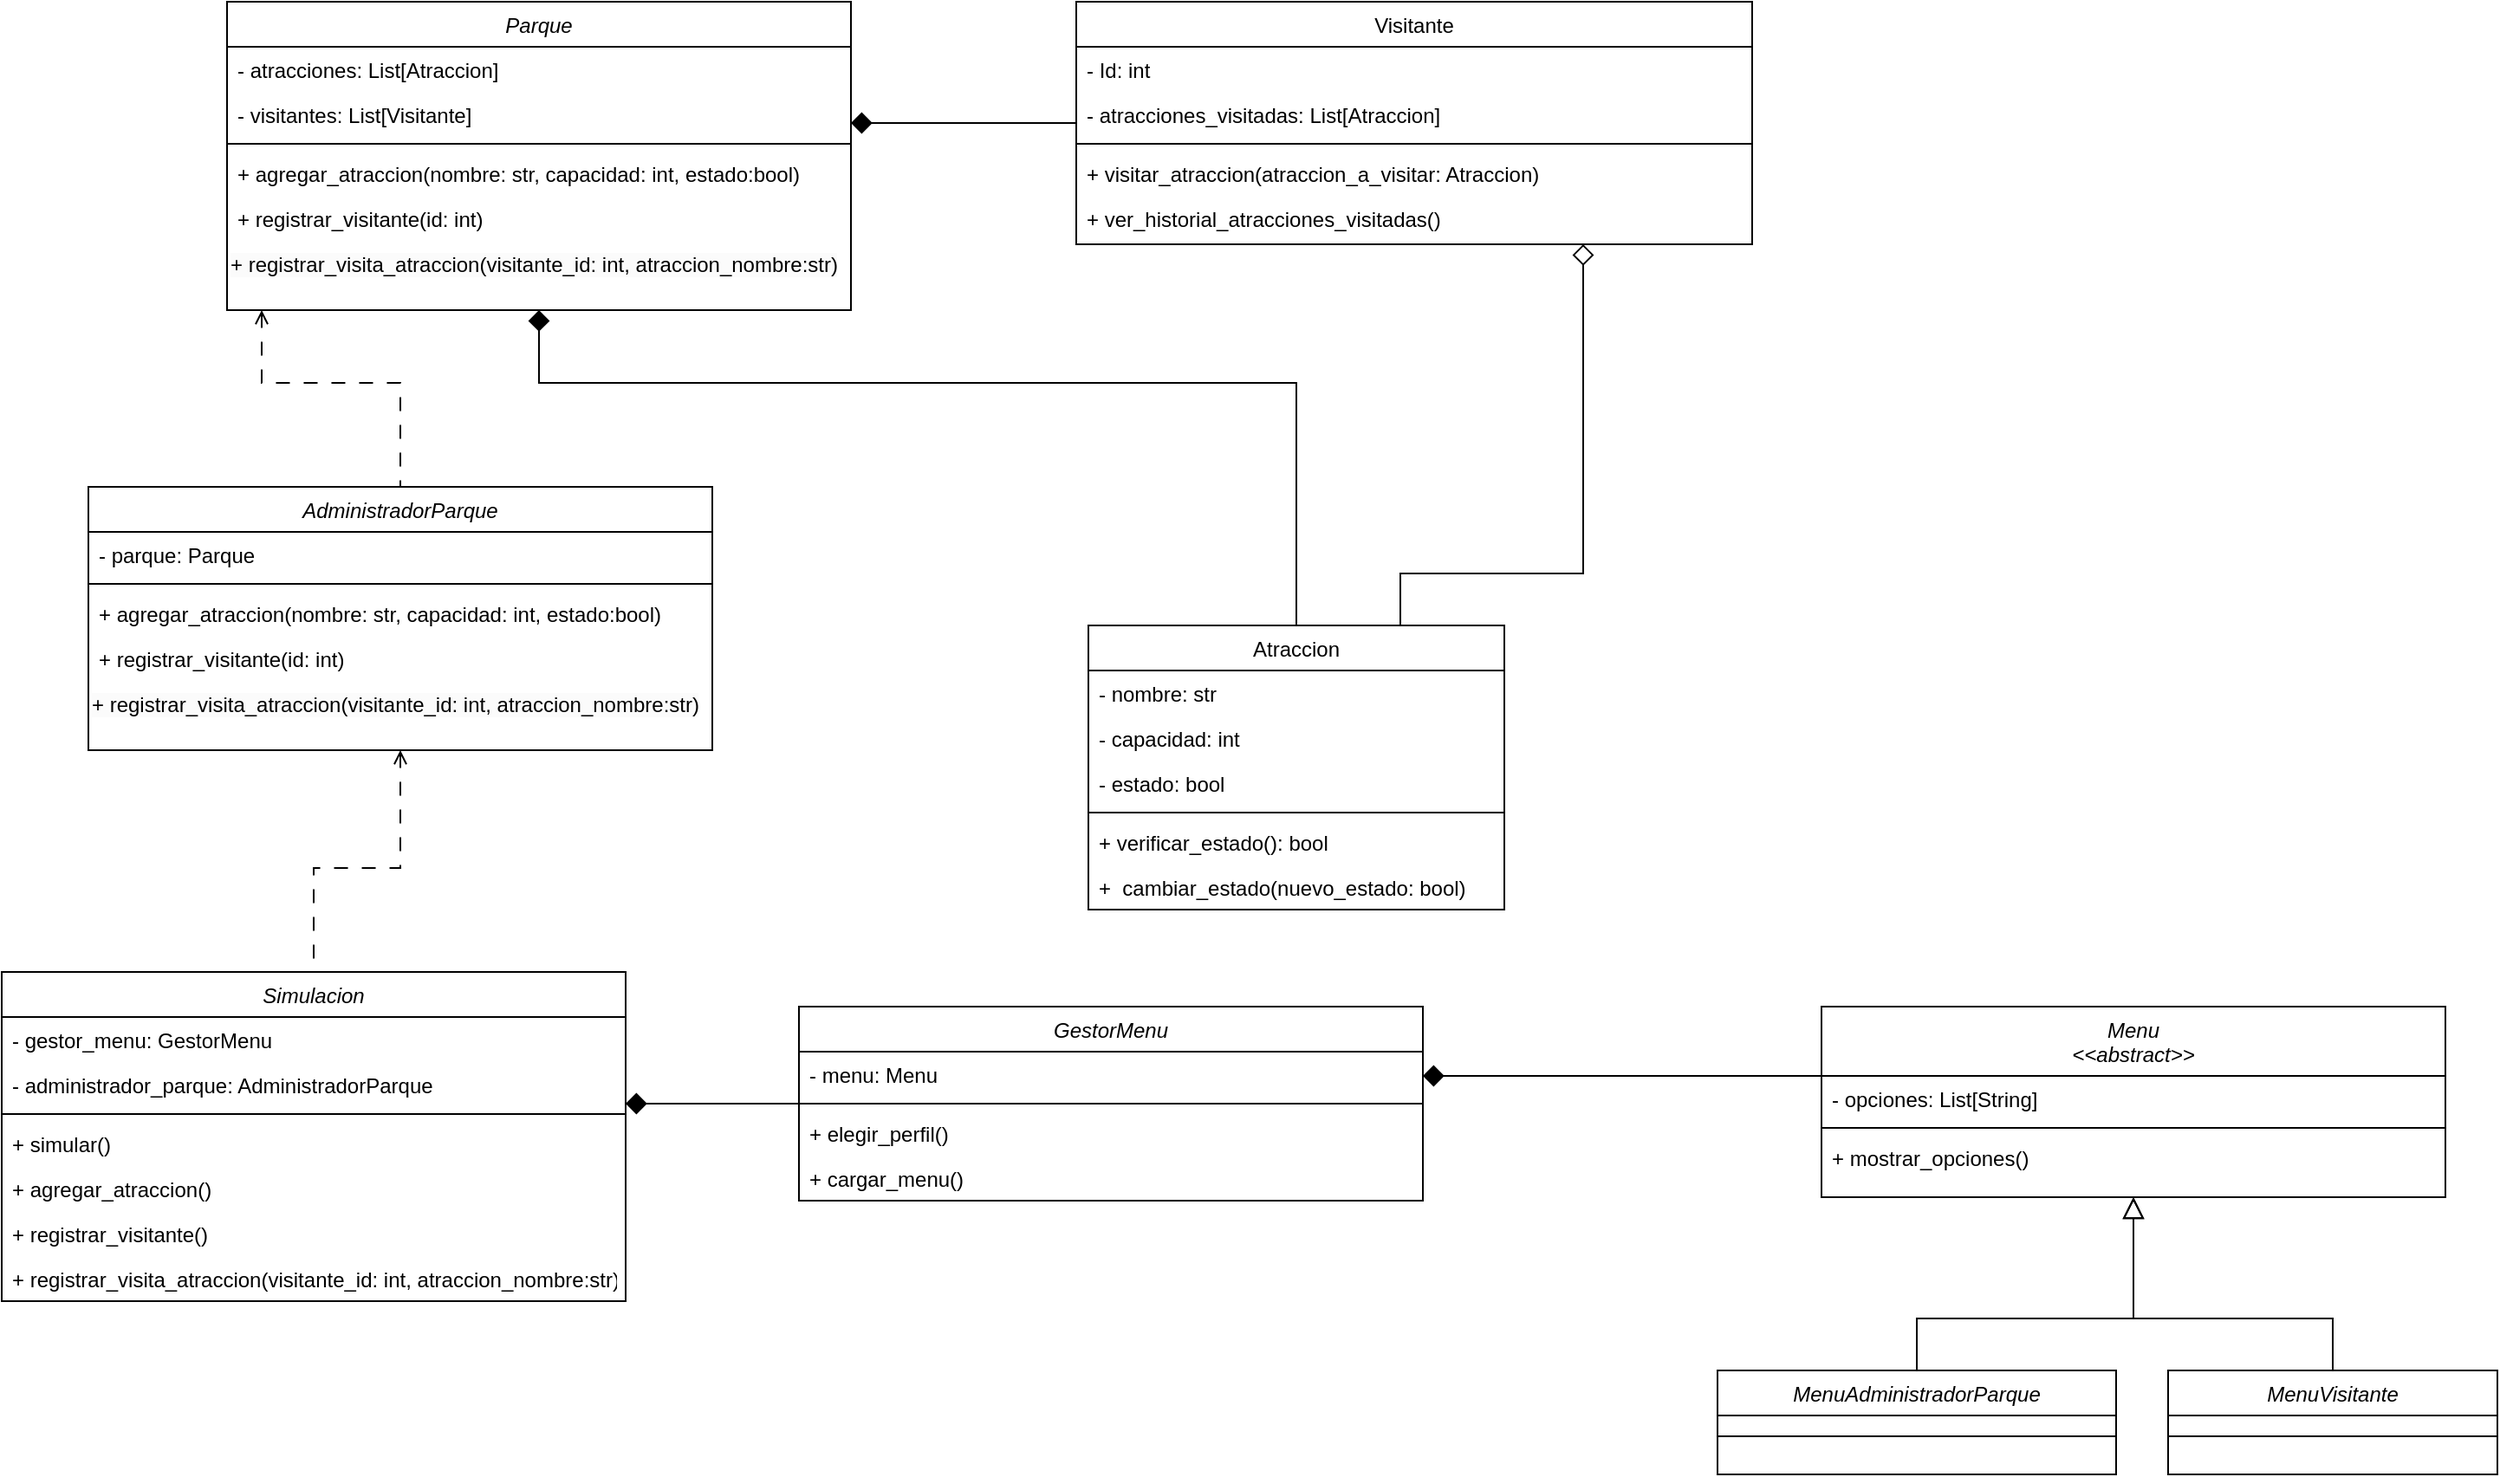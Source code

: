 <mxfile version="24.6.4" type="device">
  <diagram id="C5RBs43oDa-KdzZeNtuy" name="Page-1">
    <mxGraphModel dx="2261" dy="762" grid="1" gridSize="10" guides="1" tooltips="1" connect="1" arrows="1" fold="1" page="1" pageScale="1" pageWidth="827" pageHeight="1169" math="0" shadow="0">
      <root>
        <mxCell id="WIyWlLk6GJQsqaUBKTNV-0" />
        <mxCell id="WIyWlLk6GJQsqaUBKTNV-1" parent="WIyWlLk6GJQsqaUBKTNV-0" />
        <mxCell id="zkfFHV4jXpPFQw0GAbJ--0" value="Parque" style="swimlane;fontStyle=2;align=center;verticalAlign=top;childLayout=stackLayout;horizontal=1;startSize=26;horizontalStack=0;resizeParent=1;resizeLast=0;collapsible=1;marginBottom=0;rounded=0;shadow=0;strokeWidth=1;" parent="WIyWlLk6GJQsqaUBKTNV-1" vertex="1">
          <mxGeometry x="90" y="50" width="360" height="178" as="geometry">
            <mxRectangle x="230" y="140" width="160" height="26" as="alternateBounds" />
          </mxGeometry>
        </mxCell>
        <mxCell id="zkfFHV4jXpPFQw0GAbJ--1" value="- atracciones: List[Atraccion]" style="text;align=left;verticalAlign=top;spacingLeft=4;spacingRight=4;overflow=hidden;rotatable=0;points=[[0,0.5],[1,0.5]];portConstraint=eastwest;" parent="zkfFHV4jXpPFQw0GAbJ--0" vertex="1">
          <mxGeometry y="26" width="360" height="26" as="geometry" />
        </mxCell>
        <mxCell id="zkfFHV4jXpPFQw0GAbJ--2" value="- visitantes: List[Visitante]" style="text;align=left;verticalAlign=top;spacingLeft=4;spacingRight=4;overflow=hidden;rotatable=0;points=[[0,0.5],[1,0.5]];portConstraint=eastwest;rounded=0;shadow=0;html=0;" parent="zkfFHV4jXpPFQw0GAbJ--0" vertex="1">
          <mxGeometry y="52" width="360" height="26" as="geometry" />
        </mxCell>
        <mxCell id="zkfFHV4jXpPFQw0GAbJ--4" value="" style="line;html=1;strokeWidth=1;align=left;verticalAlign=middle;spacingTop=-1;spacingLeft=3;spacingRight=3;rotatable=0;labelPosition=right;points=[];portConstraint=eastwest;" parent="zkfFHV4jXpPFQw0GAbJ--0" vertex="1">
          <mxGeometry y="78" width="360" height="8" as="geometry" />
        </mxCell>
        <mxCell id="zkfFHV4jXpPFQw0GAbJ--5" value="+ agregar_atraccion(nombre: str, capacidad: int, estado:bool)" style="text;align=left;verticalAlign=top;spacingLeft=4;spacingRight=4;overflow=hidden;rotatable=0;points=[[0,0.5],[1,0.5]];portConstraint=eastwest;" parent="zkfFHV4jXpPFQw0GAbJ--0" vertex="1">
          <mxGeometry y="86" width="360" height="26" as="geometry" />
        </mxCell>
        <mxCell id="Hnp25NMhmW3hf8HQL0_p-9" value="+ registrar_visitante(id: int)" style="text;align=left;verticalAlign=top;spacingLeft=4;spacingRight=4;overflow=hidden;rotatable=0;points=[[0,0.5],[1,0.5]];portConstraint=eastwest;" parent="zkfFHV4jXpPFQw0GAbJ--0" vertex="1">
          <mxGeometry y="112" width="360" height="26" as="geometry" />
        </mxCell>
        <mxCell id="Rn8EsYdniPuavGLvpt1B-38" value="&lt;span style=&quot;color: rgb(0, 0, 0); font-family: Helvetica; font-size: 12px; font-style: normal; font-variant-ligatures: normal; font-variant-caps: normal; font-weight: 400; letter-spacing: normal; orphans: 2; text-align: left; text-indent: 0px; text-transform: none; widows: 2; word-spacing: 0px; -webkit-text-stroke-width: 0px; white-space: nowrap; background-color: rgb(251, 251, 251); text-decoration-thickness: initial; text-decoration-style: initial; text-decoration-color: initial; display: inline !important; float: none;&quot;&gt;+ registrar_visita_atraccion(visitante_id: int, atraccion_nombre:str)&lt;/span&gt;" style="text;whiteSpace=wrap;html=1;" vertex="1" parent="zkfFHV4jXpPFQw0GAbJ--0">
          <mxGeometry y="138" width="360" height="40" as="geometry" />
        </mxCell>
        <mxCell id="zkfFHV4jXpPFQw0GAbJ--6" value="Atraccion" style="swimlane;fontStyle=0;align=center;verticalAlign=top;childLayout=stackLayout;horizontal=1;startSize=26;horizontalStack=0;resizeParent=1;resizeLast=0;collapsible=1;marginBottom=0;rounded=0;shadow=0;strokeWidth=1;" parent="WIyWlLk6GJQsqaUBKTNV-1" vertex="1">
          <mxGeometry x="587" y="410" width="240" height="164" as="geometry">
            <mxRectangle x="130" y="380" width="160" height="26" as="alternateBounds" />
          </mxGeometry>
        </mxCell>
        <mxCell id="zkfFHV4jXpPFQw0GAbJ--7" value="- nombre: str" style="text;align=left;verticalAlign=top;spacingLeft=4;spacingRight=4;overflow=hidden;rotatable=0;points=[[0,0.5],[1,0.5]];portConstraint=eastwest;" parent="zkfFHV4jXpPFQw0GAbJ--6" vertex="1">
          <mxGeometry y="26" width="240" height="26" as="geometry" />
        </mxCell>
        <mxCell id="zkfFHV4jXpPFQw0GAbJ--8" value="- capacidad: int" style="text;align=left;verticalAlign=top;spacingLeft=4;spacingRight=4;overflow=hidden;rotatable=0;points=[[0,0.5],[1,0.5]];portConstraint=eastwest;rounded=0;shadow=0;html=0;" parent="zkfFHV4jXpPFQw0GAbJ--6" vertex="1">
          <mxGeometry y="52" width="240" height="26" as="geometry" />
        </mxCell>
        <mxCell id="Hnp25NMhmW3hf8HQL0_p-1" value="- estado: bool" style="text;align=left;verticalAlign=top;spacingLeft=4;spacingRight=4;overflow=hidden;rotatable=0;points=[[0,0.5],[1,0.5]];portConstraint=eastwest;rounded=0;shadow=0;html=0;" parent="zkfFHV4jXpPFQw0GAbJ--6" vertex="1">
          <mxGeometry y="78" width="240" height="26" as="geometry" />
        </mxCell>
        <mxCell id="zkfFHV4jXpPFQw0GAbJ--9" value="" style="line;html=1;strokeWidth=1;align=left;verticalAlign=middle;spacingTop=-1;spacingLeft=3;spacingRight=3;rotatable=0;labelPosition=right;points=[];portConstraint=eastwest;" parent="zkfFHV4jXpPFQw0GAbJ--6" vertex="1">
          <mxGeometry y="104" width="240" height="8" as="geometry" />
        </mxCell>
        <mxCell id="Hnp25NMhmW3hf8HQL0_p-3" value="+ verificar_estado(): bool" style="text;align=left;verticalAlign=top;spacingLeft=4;spacingRight=4;overflow=hidden;rotatable=0;points=[[0,0.5],[1,0.5]];portConstraint=eastwest;" parent="zkfFHV4jXpPFQw0GAbJ--6" vertex="1">
          <mxGeometry y="112" width="240" height="26" as="geometry" />
        </mxCell>
        <mxCell id="Hnp25NMhmW3hf8HQL0_p-4" value="+  cambiar_estado(nuevo_estado: bool)" style="text;align=left;verticalAlign=top;spacingLeft=4;spacingRight=4;overflow=hidden;rotatable=0;points=[[0,0.5],[1,0.5]];portConstraint=eastwest;" parent="zkfFHV4jXpPFQw0GAbJ--6" vertex="1">
          <mxGeometry y="138" width="240" height="26" as="geometry" />
        </mxCell>
        <mxCell id="zkfFHV4jXpPFQw0GAbJ--17" value="Visitante" style="swimlane;fontStyle=0;align=center;verticalAlign=top;childLayout=stackLayout;horizontal=1;startSize=26;horizontalStack=0;resizeParent=1;resizeLast=0;collapsible=1;marginBottom=0;rounded=0;shadow=0;strokeWidth=1;" parent="WIyWlLk6GJQsqaUBKTNV-1" vertex="1">
          <mxGeometry x="580" y="50" width="390" height="140" as="geometry">
            <mxRectangle x="550" y="140" width="160" height="26" as="alternateBounds" />
          </mxGeometry>
        </mxCell>
        <mxCell id="zkfFHV4jXpPFQw0GAbJ--18" value="- Id: int" style="text;align=left;verticalAlign=top;spacingLeft=4;spacingRight=4;overflow=hidden;rotatable=0;points=[[0,0.5],[1,0.5]];portConstraint=eastwest;" parent="zkfFHV4jXpPFQw0GAbJ--17" vertex="1">
          <mxGeometry y="26" width="390" height="26" as="geometry" />
        </mxCell>
        <mxCell id="Hnp25NMhmW3hf8HQL0_p-0" value="- atracciones_visitadas: List[Atraccion]" style="text;align=left;verticalAlign=top;spacingLeft=4;spacingRight=4;overflow=hidden;rotatable=0;points=[[0,0.5],[1,0.5]];portConstraint=eastwest;" parent="zkfFHV4jXpPFQw0GAbJ--17" vertex="1">
          <mxGeometry y="52" width="390" height="26" as="geometry" />
        </mxCell>
        <mxCell id="zkfFHV4jXpPFQw0GAbJ--23" value="" style="line;html=1;strokeWidth=1;align=left;verticalAlign=middle;spacingTop=-1;spacingLeft=3;spacingRight=3;rotatable=0;labelPosition=right;points=[];portConstraint=eastwest;" parent="zkfFHV4jXpPFQw0GAbJ--17" vertex="1">
          <mxGeometry y="78" width="390" height="8" as="geometry" />
        </mxCell>
        <mxCell id="Hnp25NMhmW3hf8HQL0_p-2" value="+ visitar_atraccion(atraccion_a_visitar: Atraccion)" style="text;align=left;verticalAlign=top;spacingLeft=4;spacingRight=4;overflow=hidden;rotatable=0;points=[[0,0.5],[1,0.5]];portConstraint=eastwest;" parent="zkfFHV4jXpPFQw0GAbJ--17" vertex="1">
          <mxGeometry y="86" width="390" height="26" as="geometry" />
        </mxCell>
        <mxCell id="Rn8EsYdniPuavGLvpt1B-36" value="+ ver_historial_atracciones_visitadas()" style="text;align=left;verticalAlign=top;spacingLeft=4;spacingRight=4;overflow=hidden;rotatable=0;points=[[0,0.5],[1,0.5]];portConstraint=eastwest;" vertex="1" parent="zkfFHV4jXpPFQw0GAbJ--17">
          <mxGeometry y="112" width="390" height="26" as="geometry" />
        </mxCell>
        <mxCell id="Hnp25NMhmW3hf8HQL0_p-6" value="" style="endArrow=diamond;endSize=10;endFill=0;shadow=0;strokeWidth=1;rounded=0;curved=0;edgeStyle=elbowEdgeStyle;elbow=vertical;startArrow=none;startFill=0;entryX=0.75;entryY=1;entryDx=0;entryDy=0;exitX=0.75;exitY=0;exitDx=0;exitDy=0;" parent="WIyWlLk6GJQsqaUBKTNV-1" source="zkfFHV4jXpPFQw0GAbJ--6" target="zkfFHV4jXpPFQw0GAbJ--17" edge="1">
          <mxGeometry width="160" relative="1" as="geometry">
            <mxPoint x="520" y="382" as="sourcePoint" />
            <mxPoint x="620" y="280" as="targetPoint" />
            <Array as="points">
              <mxPoint x="590" y="380" />
            </Array>
          </mxGeometry>
        </mxCell>
        <mxCell id="Hnp25NMhmW3hf8HQL0_p-7" value="" style="endArrow=diamond;endSize=10;endFill=1;shadow=0;strokeWidth=1;rounded=0;curved=0;edgeStyle=elbowEdgeStyle;elbow=vertical;startArrow=none;startFill=0;" parent="WIyWlLk6GJQsqaUBKTNV-1" source="zkfFHV4jXpPFQw0GAbJ--17" target="zkfFHV4jXpPFQw0GAbJ--0" edge="1">
          <mxGeometry width="160" relative="1" as="geometry">
            <mxPoint x="530" y="390" as="sourcePoint" />
            <mxPoint x="600" y="240" as="targetPoint" />
            <Array as="points">
              <mxPoint x="360" y="130" />
            </Array>
          </mxGeometry>
        </mxCell>
        <mxCell id="Hnp25NMhmW3hf8HQL0_p-8" value="" style="endArrow=diamond;endSize=10;endFill=1;shadow=0;strokeWidth=1;rounded=0;curved=0;edgeStyle=elbowEdgeStyle;elbow=vertical;startArrow=none;startFill=0;" parent="WIyWlLk6GJQsqaUBKTNV-1" source="zkfFHV4jXpPFQw0GAbJ--6" target="zkfFHV4jXpPFQw0GAbJ--0" edge="1">
          <mxGeometry width="160" relative="1" as="geometry">
            <mxPoint x="470" y="170" as="sourcePoint" />
            <mxPoint x="290" y="170" as="targetPoint" />
            <Array as="points">
              <mxPoint x="520" y="270" />
            </Array>
          </mxGeometry>
        </mxCell>
        <mxCell id="Hnp25NMhmW3hf8HQL0_p-10" value="AdministradorParque" style="swimlane;fontStyle=2;align=center;verticalAlign=top;childLayout=stackLayout;horizontal=1;startSize=26;horizontalStack=0;resizeParent=1;resizeLast=0;collapsible=1;marginBottom=0;rounded=0;shadow=0;strokeWidth=1;" parent="WIyWlLk6GJQsqaUBKTNV-1" vertex="1">
          <mxGeometry x="10" y="330" width="360" height="152" as="geometry">
            <mxRectangle x="230" y="140" width="160" height="26" as="alternateBounds" />
          </mxGeometry>
        </mxCell>
        <mxCell id="Hnp25NMhmW3hf8HQL0_p-12" value="- parque: Parque" style="text;align=left;verticalAlign=top;spacingLeft=4;spacingRight=4;overflow=hidden;rotatable=0;points=[[0,0.5],[1,0.5]];portConstraint=eastwest;rounded=0;shadow=0;html=0;" parent="Hnp25NMhmW3hf8HQL0_p-10" vertex="1">
          <mxGeometry y="26" width="360" height="26" as="geometry" />
        </mxCell>
        <mxCell id="Hnp25NMhmW3hf8HQL0_p-13" value="" style="line;html=1;strokeWidth=1;align=left;verticalAlign=middle;spacingTop=-1;spacingLeft=3;spacingRight=3;rotatable=0;labelPosition=right;points=[];portConstraint=eastwest;" parent="Hnp25NMhmW3hf8HQL0_p-10" vertex="1">
          <mxGeometry y="52" width="360" height="8" as="geometry" />
        </mxCell>
        <mxCell id="Hnp25NMhmW3hf8HQL0_p-14" value="+ agregar_atraccion(nombre: str, capacidad: int, estado:bool)" style="text;align=left;verticalAlign=top;spacingLeft=4;spacingRight=4;overflow=hidden;rotatable=0;points=[[0,0.5],[1,0.5]];portConstraint=eastwest;" parent="Hnp25NMhmW3hf8HQL0_p-10" vertex="1">
          <mxGeometry y="60" width="360" height="26" as="geometry" />
        </mxCell>
        <mxCell id="Hnp25NMhmW3hf8HQL0_p-15" value="+ registrar_visitante(id: int)" style="text;align=left;verticalAlign=top;spacingLeft=4;spacingRight=4;overflow=hidden;rotatable=0;points=[[0,0.5],[1,0.5]];portConstraint=eastwest;" parent="Hnp25NMhmW3hf8HQL0_p-10" vertex="1">
          <mxGeometry y="86" width="360" height="26" as="geometry" />
        </mxCell>
        <mxCell id="Rn8EsYdniPuavGLvpt1B-34" value="&lt;span style=&quot;color: rgb(0, 0, 0); font-family: Helvetica; font-size: 12px; font-style: normal; font-variant-ligatures: normal; font-variant-caps: normal; font-weight: 400; letter-spacing: normal; orphans: 2; text-align: left; text-indent: 0px; text-transform: none; widows: 2; word-spacing: 0px; -webkit-text-stroke-width: 0px; white-space: nowrap; background-color: rgb(251, 251, 251); text-decoration-thickness: initial; text-decoration-style: initial; text-decoration-color: initial; display: inline !important; float: none;&quot;&gt;+ registrar_visita_atraccion(visitante_id: int, atraccion_nombre:str)&lt;/span&gt;" style="text;whiteSpace=wrap;html=1;" vertex="1" parent="Hnp25NMhmW3hf8HQL0_p-10">
          <mxGeometry y="112" width="360" height="40" as="geometry" />
        </mxCell>
        <mxCell id="Hnp25NMhmW3hf8HQL0_p-16" value="" style="endArrow=none;endSize=10;endFill=0;shadow=0;strokeWidth=1;rounded=0;curved=0;edgeStyle=elbowEdgeStyle;elbow=vertical;startArrow=open;startFill=0;entryX=0.5;entryY=0;entryDx=0;entryDy=0;dashed=1;dashPattern=8 8;" parent="WIyWlLk6GJQsqaUBKTNV-1" source="zkfFHV4jXpPFQw0GAbJ--0" target="Hnp25NMhmW3hf8HQL0_p-10" edge="1">
          <mxGeometry width="160" relative="1" as="geometry">
            <mxPoint x="270" y="430" as="sourcePoint" />
            <mxPoint x="80" y="270" as="targetPoint" />
            <Array as="points">
              <mxPoint x="110" y="270" />
            </Array>
          </mxGeometry>
        </mxCell>
        <mxCell id="Rn8EsYdniPuavGLvpt1B-0" value="Simulacion" style="swimlane;fontStyle=2;align=center;verticalAlign=top;childLayout=stackLayout;horizontal=1;startSize=26;horizontalStack=0;resizeParent=1;resizeLast=0;collapsible=1;marginBottom=0;rounded=0;shadow=0;strokeWidth=1;" vertex="1" parent="WIyWlLk6GJQsqaUBKTNV-1">
          <mxGeometry x="-40" y="610" width="360" height="190" as="geometry">
            <mxRectangle x="230" y="140" width="160" height="26" as="alternateBounds" />
          </mxGeometry>
        </mxCell>
        <mxCell id="Rn8EsYdniPuavGLvpt1B-1" value="- gestor_menu: GestorMenu" style="text;align=left;verticalAlign=top;spacingLeft=4;spacingRight=4;overflow=hidden;rotatable=0;points=[[0,0.5],[1,0.5]];portConstraint=eastwest;rounded=0;shadow=0;html=0;" vertex="1" parent="Rn8EsYdniPuavGLvpt1B-0">
          <mxGeometry y="26" width="360" height="26" as="geometry" />
        </mxCell>
        <mxCell id="Rn8EsYdniPuavGLvpt1B-30" value="- administrador_parque: AdministradorParque" style="text;align=left;verticalAlign=top;spacingLeft=4;spacingRight=4;overflow=hidden;rotatable=0;points=[[0,0.5],[1,0.5]];portConstraint=eastwest;rounded=0;shadow=0;html=0;" vertex="1" parent="Rn8EsYdniPuavGLvpt1B-0">
          <mxGeometry y="52" width="360" height="26" as="geometry" />
        </mxCell>
        <mxCell id="Rn8EsYdniPuavGLvpt1B-2" value="" style="line;html=1;strokeWidth=1;align=left;verticalAlign=middle;spacingTop=-1;spacingLeft=3;spacingRight=3;rotatable=0;labelPosition=right;points=[];portConstraint=eastwest;" vertex="1" parent="Rn8EsYdniPuavGLvpt1B-0">
          <mxGeometry y="78" width="360" height="8" as="geometry" />
        </mxCell>
        <mxCell id="Rn8EsYdniPuavGLvpt1B-3" value="+ simular()" style="text;align=left;verticalAlign=top;spacingLeft=4;spacingRight=4;overflow=hidden;rotatable=0;points=[[0,0.5],[1,0.5]];portConstraint=eastwest;" vertex="1" parent="Rn8EsYdniPuavGLvpt1B-0">
          <mxGeometry y="86" width="360" height="26" as="geometry" />
        </mxCell>
        <mxCell id="Rn8EsYdniPuavGLvpt1B-4" value="+ agregar_atraccion()" style="text;align=left;verticalAlign=top;spacingLeft=4;spacingRight=4;overflow=hidden;rotatable=0;points=[[0,0.5],[1,0.5]];portConstraint=eastwest;" vertex="1" parent="Rn8EsYdniPuavGLvpt1B-0">
          <mxGeometry y="112" width="360" height="26" as="geometry" />
        </mxCell>
        <mxCell id="Rn8EsYdniPuavGLvpt1B-31" value="+ registrar_visitante()" style="text;align=left;verticalAlign=top;spacingLeft=4;spacingRight=4;overflow=hidden;rotatable=0;points=[[0,0.5],[1,0.5]];portConstraint=eastwest;" vertex="1" parent="Rn8EsYdniPuavGLvpt1B-0">
          <mxGeometry y="138" width="360" height="26" as="geometry" />
        </mxCell>
        <mxCell id="Rn8EsYdniPuavGLvpt1B-32" value="+ registrar_visita_atraccion(visitante_id: int, atraccion_nombre:str)" style="text;align=left;verticalAlign=top;spacingLeft=4;spacingRight=4;overflow=hidden;rotatable=0;points=[[0,0.5],[1,0.5]];portConstraint=eastwest;" vertex="1" parent="Rn8EsYdniPuavGLvpt1B-0">
          <mxGeometry y="164" width="360" height="26" as="geometry" />
        </mxCell>
        <mxCell id="Rn8EsYdniPuavGLvpt1B-5" value="GestorMenu" style="swimlane;fontStyle=2;align=center;verticalAlign=top;childLayout=stackLayout;horizontal=1;startSize=26;horizontalStack=0;resizeParent=1;resizeLast=0;collapsible=1;marginBottom=0;rounded=0;shadow=0;strokeWidth=1;" vertex="1" parent="WIyWlLk6GJQsqaUBKTNV-1">
          <mxGeometry x="420" y="630" width="360" height="112" as="geometry">
            <mxRectangle x="230" y="140" width="160" height="26" as="alternateBounds" />
          </mxGeometry>
        </mxCell>
        <mxCell id="Rn8EsYdniPuavGLvpt1B-6" value="- menu: Menu" style="text;align=left;verticalAlign=top;spacingLeft=4;spacingRight=4;overflow=hidden;rotatable=0;points=[[0,0.5],[1,0.5]];portConstraint=eastwest;rounded=0;shadow=0;html=0;" vertex="1" parent="Rn8EsYdniPuavGLvpt1B-5">
          <mxGeometry y="26" width="360" height="26" as="geometry" />
        </mxCell>
        <mxCell id="Rn8EsYdniPuavGLvpt1B-7" value="" style="line;html=1;strokeWidth=1;align=left;verticalAlign=middle;spacingTop=-1;spacingLeft=3;spacingRight=3;rotatable=0;labelPosition=right;points=[];portConstraint=eastwest;" vertex="1" parent="Rn8EsYdniPuavGLvpt1B-5">
          <mxGeometry y="52" width="360" height="8" as="geometry" />
        </mxCell>
        <mxCell id="Rn8EsYdniPuavGLvpt1B-8" value="+ elegir_perfil()" style="text;align=left;verticalAlign=top;spacingLeft=4;spacingRight=4;overflow=hidden;rotatable=0;points=[[0,0.5],[1,0.5]];portConstraint=eastwest;" vertex="1" parent="Rn8EsYdniPuavGLvpt1B-5">
          <mxGeometry y="60" width="360" height="26" as="geometry" />
        </mxCell>
        <mxCell id="Rn8EsYdniPuavGLvpt1B-28" value="+ cargar_menu()" style="text;align=left;verticalAlign=top;spacingLeft=4;spacingRight=4;overflow=hidden;rotatable=0;points=[[0,0.5],[1,0.5]];portConstraint=eastwest;" vertex="1" parent="Rn8EsYdniPuavGLvpt1B-5">
          <mxGeometry y="86" width="360" height="26" as="geometry" />
        </mxCell>
        <mxCell id="Rn8EsYdniPuavGLvpt1B-10" value="Menu &#xa;&lt;&lt;abstract&gt;&gt;" style="swimlane;fontStyle=2;align=center;verticalAlign=top;childLayout=stackLayout;horizontal=1;startSize=40;horizontalStack=0;resizeParent=1;resizeLast=0;collapsible=1;marginBottom=0;rounded=0;shadow=0;strokeWidth=1;" vertex="1" parent="WIyWlLk6GJQsqaUBKTNV-1">
          <mxGeometry x="1010" y="630" width="360" height="110" as="geometry">
            <mxRectangle x="230" y="140" width="160" height="26" as="alternateBounds" />
          </mxGeometry>
        </mxCell>
        <mxCell id="Rn8EsYdniPuavGLvpt1B-11" value="- opciones: List[String]" style="text;align=left;verticalAlign=top;spacingLeft=4;spacingRight=4;overflow=hidden;rotatable=0;points=[[0,0.5],[1,0.5]];portConstraint=eastwest;rounded=0;shadow=0;html=0;" vertex="1" parent="Rn8EsYdniPuavGLvpt1B-10">
          <mxGeometry y="40" width="360" height="26" as="geometry" />
        </mxCell>
        <mxCell id="Rn8EsYdniPuavGLvpt1B-12" value="" style="line;html=1;strokeWidth=1;align=left;verticalAlign=middle;spacingTop=-1;spacingLeft=3;spacingRight=3;rotatable=0;labelPosition=right;points=[];portConstraint=eastwest;" vertex="1" parent="Rn8EsYdniPuavGLvpt1B-10">
          <mxGeometry y="66" width="360" height="8" as="geometry" />
        </mxCell>
        <mxCell id="Rn8EsYdniPuavGLvpt1B-13" value="+ mostrar_opciones()" style="text;align=left;verticalAlign=top;spacingLeft=4;spacingRight=4;overflow=hidden;rotatable=0;points=[[0,0.5],[1,0.5]];portConstraint=eastwest;" vertex="1" parent="Rn8EsYdniPuavGLvpt1B-10">
          <mxGeometry y="74" width="360" height="26" as="geometry" />
        </mxCell>
        <mxCell id="Rn8EsYdniPuavGLvpt1B-15" value="MenuAdministradorParque" style="swimlane;fontStyle=2;align=center;verticalAlign=top;childLayout=stackLayout;horizontal=1;startSize=26;horizontalStack=0;resizeParent=1;resizeLast=0;collapsible=1;marginBottom=0;rounded=0;shadow=0;strokeWidth=1;" vertex="1" parent="WIyWlLk6GJQsqaUBKTNV-1">
          <mxGeometry x="950" y="840" width="230" height="60" as="geometry">
            <mxRectangle x="230" y="140" width="160" height="26" as="alternateBounds" />
          </mxGeometry>
        </mxCell>
        <mxCell id="Rn8EsYdniPuavGLvpt1B-17" value="" style="line;html=1;strokeWidth=1;align=left;verticalAlign=middle;spacingTop=-1;spacingLeft=3;spacingRight=3;rotatable=0;labelPosition=right;points=[];portConstraint=eastwest;" vertex="1" parent="Rn8EsYdniPuavGLvpt1B-15">
          <mxGeometry y="26" width="230" height="24" as="geometry" />
        </mxCell>
        <mxCell id="Rn8EsYdniPuavGLvpt1B-20" value="MenuVisitante" style="swimlane;fontStyle=2;align=center;verticalAlign=top;childLayout=stackLayout;horizontal=1;startSize=26;horizontalStack=0;resizeParent=1;resizeLast=0;collapsible=1;marginBottom=0;rounded=0;shadow=0;strokeWidth=1;" vertex="1" parent="WIyWlLk6GJQsqaUBKTNV-1">
          <mxGeometry x="1210" y="840" width="190" height="60" as="geometry">
            <mxRectangle x="230" y="140" width="160" height="26" as="alternateBounds" />
          </mxGeometry>
        </mxCell>
        <mxCell id="Rn8EsYdniPuavGLvpt1B-22" value="" style="line;html=1;strokeWidth=1;align=left;verticalAlign=middle;spacingTop=-1;spacingLeft=3;spacingRight=3;rotatable=0;labelPosition=right;points=[];portConstraint=eastwest;" vertex="1" parent="Rn8EsYdniPuavGLvpt1B-20">
          <mxGeometry y="26" width="190" height="24" as="geometry" />
        </mxCell>
        <mxCell id="Rn8EsYdniPuavGLvpt1B-25" value="" style="endArrow=block;endSize=10;endFill=0;shadow=0;strokeWidth=1;rounded=0;curved=0;edgeStyle=elbowEdgeStyle;elbow=vertical;startArrow=none;startFill=0;entryX=0.5;entryY=1;entryDx=0;entryDy=0;" edge="1" parent="WIyWlLk6GJQsqaUBKTNV-1" source="Rn8EsYdniPuavGLvpt1B-15" target="Rn8EsYdniPuavGLvpt1B-10">
          <mxGeometry width="160" relative="1" as="geometry">
            <mxPoint x="1430" y="840" as="sourcePoint" />
            <mxPoint x="1461" y="620" as="targetPoint" />
            <Array as="points">
              <mxPoint x="1253" y="810" />
            </Array>
          </mxGeometry>
        </mxCell>
        <mxCell id="Rn8EsYdniPuavGLvpt1B-26" value="" style="endArrow=block;endSize=10;endFill=0;shadow=0;strokeWidth=1;rounded=0;curved=0;edgeStyle=elbowEdgeStyle;elbow=vertical;startArrow=none;startFill=0;exitX=0.5;exitY=0;exitDx=0;exitDy=0;" edge="1" parent="WIyWlLk6GJQsqaUBKTNV-1" source="Rn8EsYdniPuavGLvpt1B-20">
          <mxGeometry width="160" relative="1" as="geometry">
            <mxPoint x="1070" y="850" as="sourcePoint" />
            <mxPoint x="1190" y="740" as="targetPoint" />
            <Array as="points">
              <mxPoint x="1310" y="810" />
            </Array>
          </mxGeometry>
        </mxCell>
        <mxCell id="Rn8EsYdniPuavGLvpt1B-27" value="" style="endArrow=diamond;endSize=10;endFill=1;shadow=0;strokeWidth=1;rounded=0;curved=0;edgeStyle=elbowEdgeStyle;elbow=vertical;startArrow=none;startFill=0;exitX=0;exitY=0.25;exitDx=0;exitDy=0;" edge="1" parent="WIyWlLk6GJQsqaUBKTNV-1" source="Rn8EsYdniPuavGLvpt1B-10" target="Rn8EsYdniPuavGLvpt1B-5">
          <mxGeometry width="160" relative="1" as="geometry">
            <mxPoint x="717" y="420" as="sourcePoint" />
            <mxPoint x="280" y="198" as="targetPoint" />
            <Array as="points">
              <mxPoint x="910" y="670" />
            </Array>
          </mxGeometry>
        </mxCell>
        <mxCell id="Rn8EsYdniPuavGLvpt1B-29" value="" style="endArrow=diamond;endSize=10;endFill=1;shadow=0;strokeWidth=1;rounded=0;curved=0;edgeStyle=elbowEdgeStyle;elbow=vertical;startArrow=none;startFill=0;" edge="1" parent="WIyWlLk6GJQsqaUBKTNV-1" source="Rn8EsYdniPuavGLvpt1B-5" target="Rn8EsYdniPuavGLvpt1B-0">
          <mxGeometry width="160" relative="1" as="geometry">
            <mxPoint x="1020" y="668" as="sourcePoint" />
            <mxPoint x="790" y="680" as="targetPoint" />
            <Array as="points">
              <mxPoint x="420" y="690" />
            </Array>
          </mxGeometry>
        </mxCell>
        <mxCell id="Rn8EsYdniPuavGLvpt1B-35" value="" style="endArrow=none;endSize=10;endFill=0;shadow=0;strokeWidth=1;rounded=0;curved=0;edgeStyle=elbowEdgeStyle;elbow=vertical;startArrow=open;startFill=0;entryX=0.5;entryY=0;entryDx=0;entryDy=0;dashed=1;dashPattern=8 8;exitX=0.5;exitY=1;exitDx=0;exitDy=0;" edge="1" parent="WIyWlLk6GJQsqaUBKTNV-1" source="Rn8EsYdniPuavGLvpt1B-34" target="Rn8EsYdniPuavGLvpt1B-0">
          <mxGeometry width="160" relative="1" as="geometry">
            <mxPoint x="120" y="198" as="sourcePoint" />
            <mxPoint x="120" y="380" as="targetPoint" />
            <Array as="points">
              <mxPoint x="130" y="550" />
            </Array>
          </mxGeometry>
        </mxCell>
      </root>
    </mxGraphModel>
  </diagram>
</mxfile>
